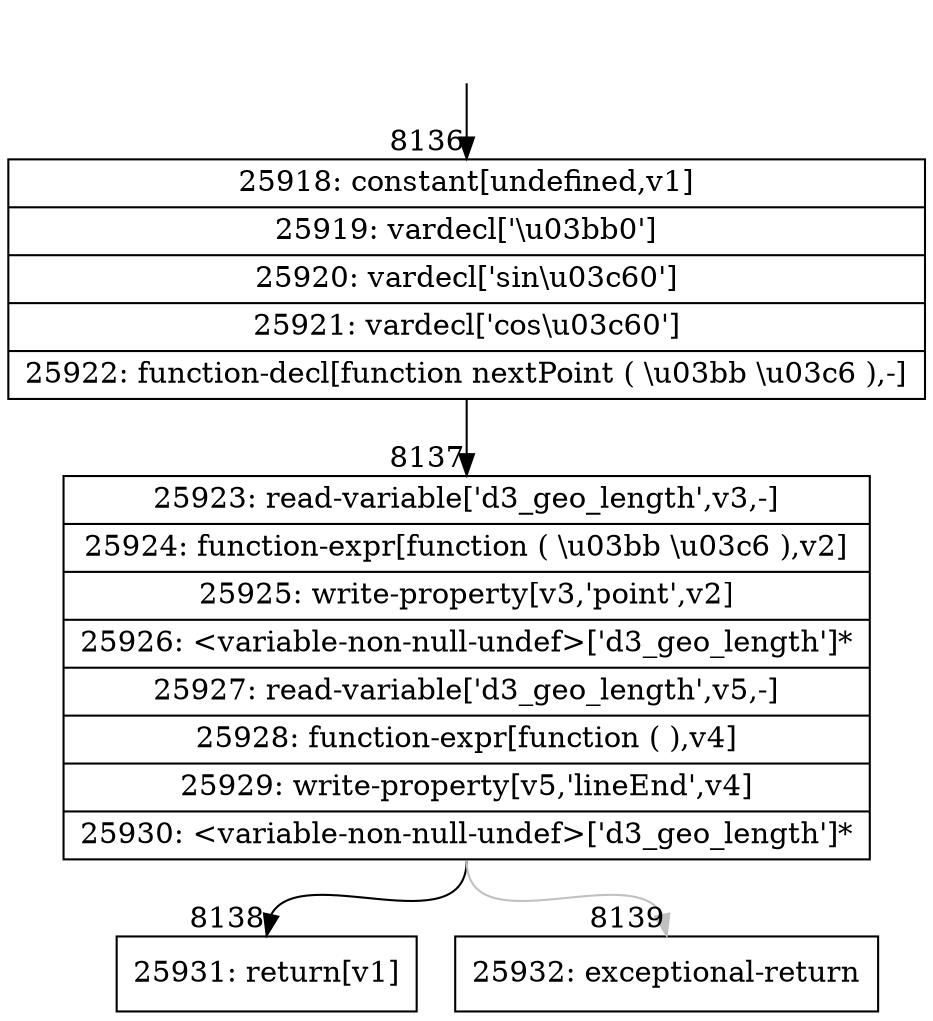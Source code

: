 digraph {
rankdir="TD"
BB_entry766[shape=none,label=""];
BB_entry766 -> BB8136 [tailport=s, headport=n, headlabel="    8136"]
BB8136 [shape=record label="{25918: constant[undefined,v1]|25919: vardecl['\\u03bb0']|25920: vardecl['sin\\u03c60']|25921: vardecl['cos\\u03c60']|25922: function-decl[function nextPoint ( \\u03bb \\u03c6 ),-]}" ] 
BB8136 -> BB8137 [tailport=s, headport=n, headlabel="      8137"]
BB8137 [shape=record label="{25923: read-variable['d3_geo_length',v3,-]|25924: function-expr[function ( \\u03bb \\u03c6 ),v2]|25925: write-property[v3,'point',v2]|25926: \<variable-non-null-undef\>['d3_geo_length']*|25927: read-variable['d3_geo_length',v5,-]|25928: function-expr[function ( ),v4]|25929: write-property[v5,'lineEnd',v4]|25930: \<variable-non-null-undef\>['d3_geo_length']*}" ] 
BB8137 -> BB8138 [tailport=s, headport=n, headlabel="      8138"]
BB8137 -> BB8139 [tailport=s, headport=n, color=gray, headlabel="      8139"]
BB8138 [shape=record label="{25931: return[v1]}" ] 
BB8139 [shape=record label="{25932: exceptional-return}" ] 
//#$~ 4652
}
